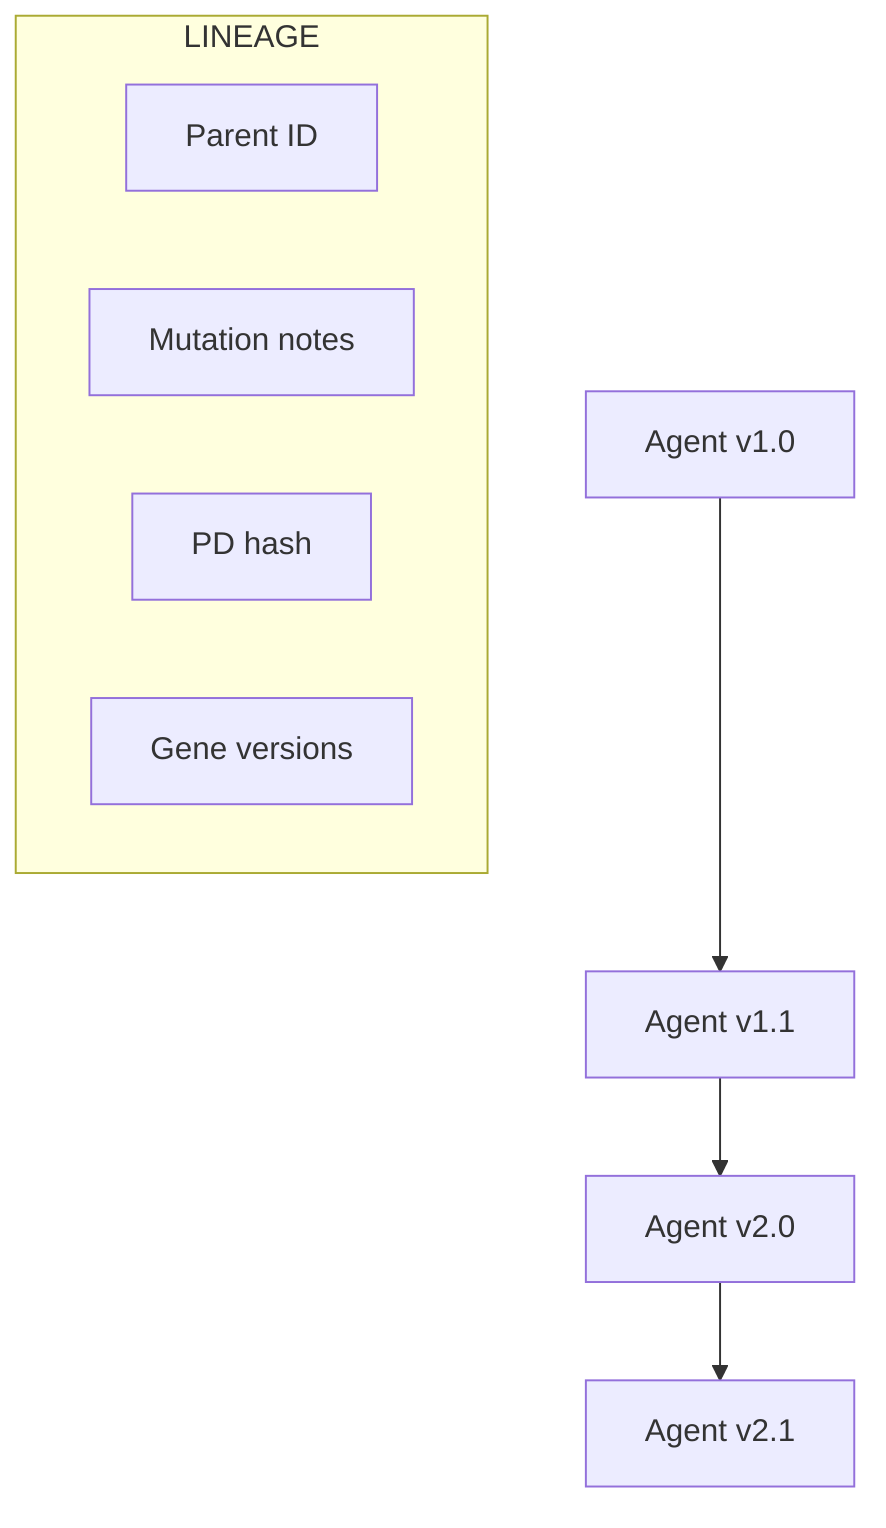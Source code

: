 flowchart TB
  A1[Agent v1.0] --> A2[Agent v1.1]
  A2 --> A3[Agent v2.0]
  A3 --> A4[Agent v2.1]
  subgraph LINEAGE
    meta1[Parent ID]
    meta2[Mutation notes]
    meta3[PD hash]
    meta4[Gene versions]
  end